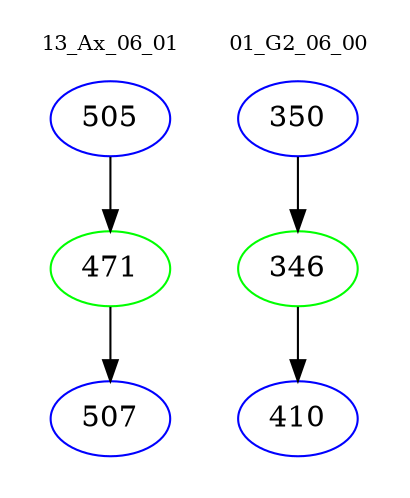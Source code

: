 digraph{
subgraph cluster_0 {
color = white
label = "13_Ax_06_01";
fontsize=10;
T0_505 [label="505", color="blue"]
T0_505 -> T0_471 [color="black"]
T0_471 [label="471", color="green"]
T0_471 -> T0_507 [color="black"]
T0_507 [label="507", color="blue"]
}
subgraph cluster_1 {
color = white
label = "01_G2_06_00";
fontsize=10;
T1_350 [label="350", color="blue"]
T1_350 -> T1_346 [color="black"]
T1_346 [label="346", color="green"]
T1_346 -> T1_410 [color="black"]
T1_410 [label="410", color="blue"]
}
}
